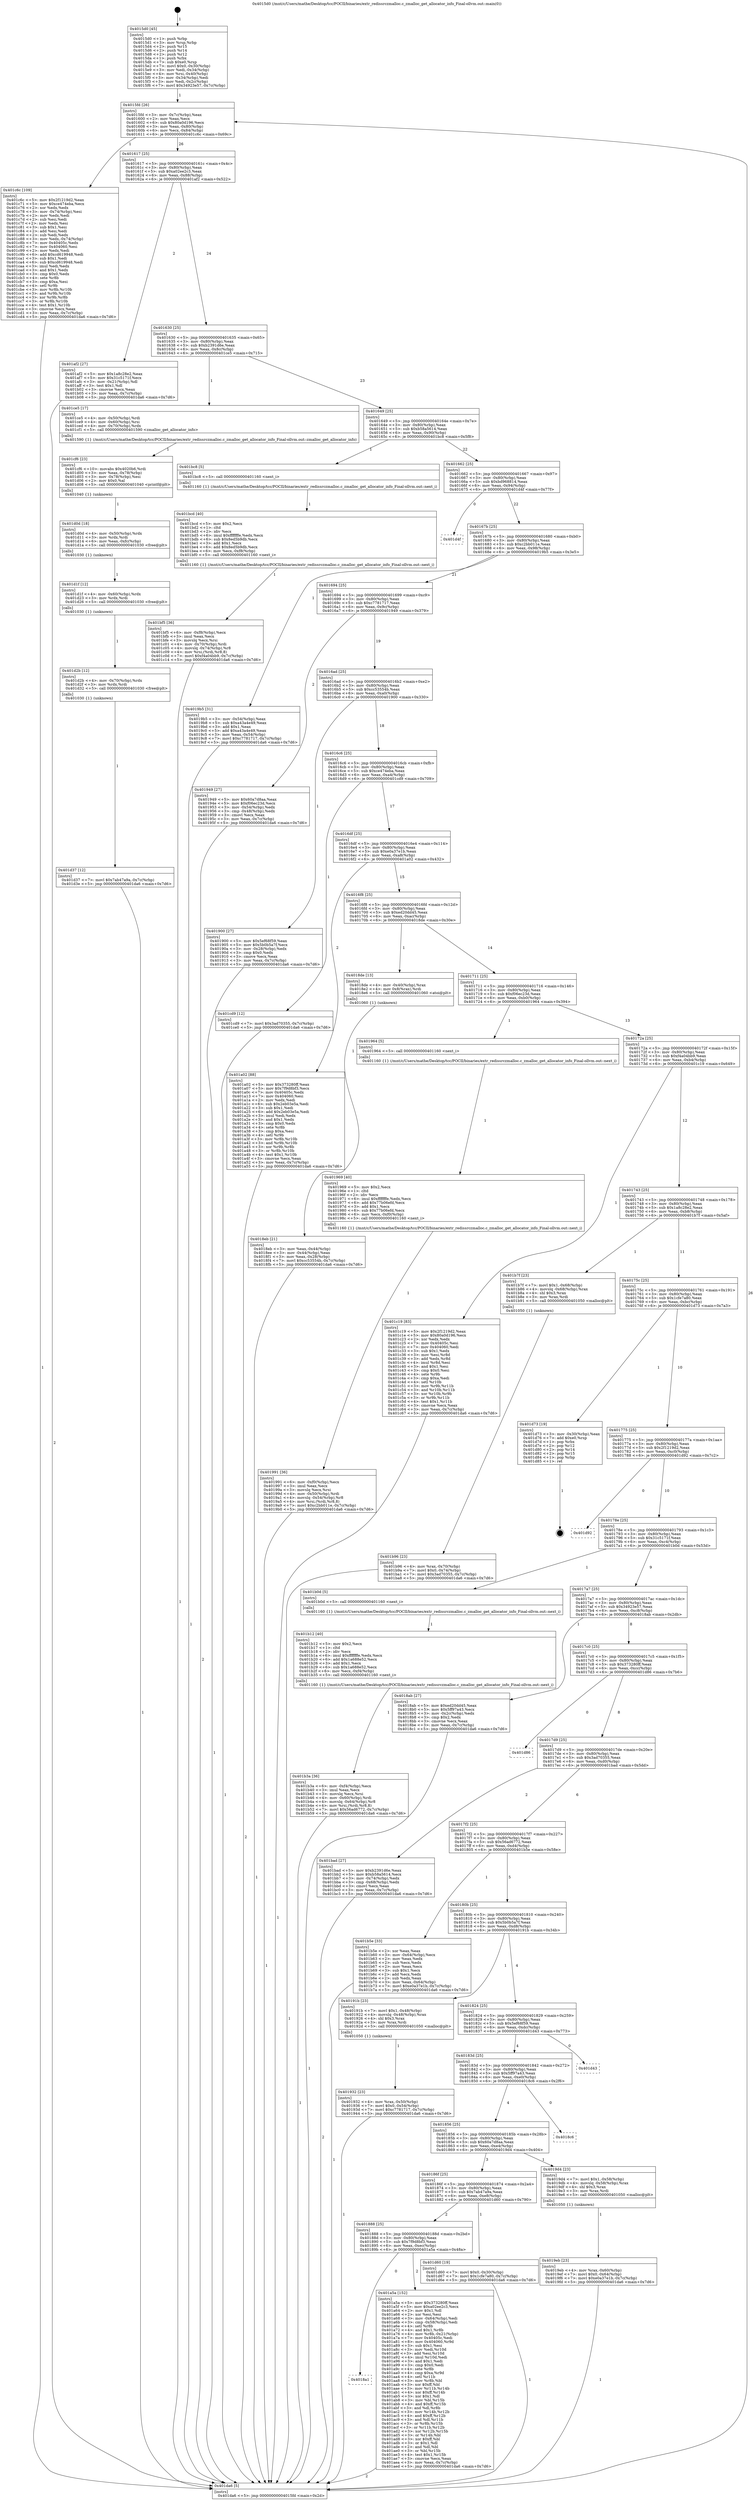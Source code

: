 digraph "0x4015d0" {
  label = "0x4015d0 (/mnt/c/Users/mathe/Desktop/tcc/POCII/binaries/extr_redissrczmalloc.c_zmalloc_get_allocator_info_Final-ollvm.out::main(0))"
  labelloc = "t"
  node[shape=record]

  Entry [label="",width=0.3,height=0.3,shape=circle,fillcolor=black,style=filled]
  "0x4015fd" [label="{
     0x4015fd [26]\l
     | [instrs]\l
     &nbsp;&nbsp;0x4015fd \<+3\>: mov -0x7c(%rbp),%eax\l
     &nbsp;&nbsp;0x401600 \<+2\>: mov %eax,%ecx\l
     &nbsp;&nbsp;0x401602 \<+6\>: sub $0x80a0d196,%ecx\l
     &nbsp;&nbsp;0x401608 \<+3\>: mov %eax,-0x80(%rbp)\l
     &nbsp;&nbsp;0x40160b \<+6\>: mov %ecx,-0x84(%rbp)\l
     &nbsp;&nbsp;0x401611 \<+6\>: je 0000000000401c6c \<main+0x69c\>\l
  }"]
  "0x401c6c" [label="{
     0x401c6c [109]\l
     | [instrs]\l
     &nbsp;&nbsp;0x401c6c \<+5\>: mov $0x2f1219d2,%eax\l
     &nbsp;&nbsp;0x401c71 \<+5\>: mov $0xce474eba,%ecx\l
     &nbsp;&nbsp;0x401c76 \<+2\>: xor %edx,%edx\l
     &nbsp;&nbsp;0x401c78 \<+3\>: mov -0x74(%rbp),%esi\l
     &nbsp;&nbsp;0x401c7b \<+2\>: mov %edx,%edi\l
     &nbsp;&nbsp;0x401c7d \<+2\>: sub %esi,%edi\l
     &nbsp;&nbsp;0x401c7f \<+2\>: mov %edx,%esi\l
     &nbsp;&nbsp;0x401c81 \<+3\>: sub $0x1,%esi\l
     &nbsp;&nbsp;0x401c84 \<+2\>: add %esi,%edi\l
     &nbsp;&nbsp;0x401c86 \<+2\>: sub %edi,%edx\l
     &nbsp;&nbsp;0x401c88 \<+3\>: mov %edx,-0x74(%rbp)\l
     &nbsp;&nbsp;0x401c8b \<+7\>: mov 0x40405c,%edx\l
     &nbsp;&nbsp;0x401c92 \<+7\>: mov 0x404060,%esi\l
     &nbsp;&nbsp;0x401c99 \<+2\>: mov %edx,%edi\l
     &nbsp;&nbsp;0x401c9b \<+6\>: add $0xcd619948,%edi\l
     &nbsp;&nbsp;0x401ca1 \<+3\>: sub $0x1,%edi\l
     &nbsp;&nbsp;0x401ca4 \<+6\>: sub $0xcd619948,%edi\l
     &nbsp;&nbsp;0x401caa \<+3\>: imul %edi,%edx\l
     &nbsp;&nbsp;0x401cad \<+3\>: and $0x1,%edx\l
     &nbsp;&nbsp;0x401cb0 \<+3\>: cmp $0x0,%edx\l
     &nbsp;&nbsp;0x401cb3 \<+4\>: sete %r8b\l
     &nbsp;&nbsp;0x401cb7 \<+3\>: cmp $0xa,%esi\l
     &nbsp;&nbsp;0x401cba \<+4\>: setl %r9b\l
     &nbsp;&nbsp;0x401cbe \<+3\>: mov %r8b,%r10b\l
     &nbsp;&nbsp;0x401cc1 \<+3\>: and %r9b,%r10b\l
     &nbsp;&nbsp;0x401cc4 \<+3\>: xor %r9b,%r8b\l
     &nbsp;&nbsp;0x401cc7 \<+3\>: or %r8b,%r10b\l
     &nbsp;&nbsp;0x401cca \<+4\>: test $0x1,%r10b\l
     &nbsp;&nbsp;0x401cce \<+3\>: cmovne %ecx,%eax\l
     &nbsp;&nbsp;0x401cd1 \<+3\>: mov %eax,-0x7c(%rbp)\l
     &nbsp;&nbsp;0x401cd4 \<+5\>: jmp 0000000000401da6 \<main+0x7d6\>\l
  }"]
  "0x401617" [label="{
     0x401617 [25]\l
     | [instrs]\l
     &nbsp;&nbsp;0x401617 \<+5\>: jmp 000000000040161c \<main+0x4c\>\l
     &nbsp;&nbsp;0x40161c \<+3\>: mov -0x80(%rbp),%eax\l
     &nbsp;&nbsp;0x40161f \<+5\>: sub $0xa02ee2c3,%eax\l
     &nbsp;&nbsp;0x401624 \<+6\>: mov %eax,-0x88(%rbp)\l
     &nbsp;&nbsp;0x40162a \<+6\>: je 0000000000401af2 \<main+0x522\>\l
  }"]
  Exit [label="",width=0.3,height=0.3,shape=circle,fillcolor=black,style=filled,peripheries=2]
  "0x401af2" [label="{
     0x401af2 [27]\l
     | [instrs]\l
     &nbsp;&nbsp;0x401af2 \<+5\>: mov $0x1a8c28e2,%eax\l
     &nbsp;&nbsp;0x401af7 \<+5\>: mov $0x31c5171f,%ecx\l
     &nbsp;&nbsp;0x401afc \<+3\>: mov -0x21(%rbp),%dl\l
     &nbsp;&nbsp;0x401aff \<+3\>: test $0x1,%dl\l
     &nbsp;&nbsp;0x401b02 \<+3\>: cmovne %ecx,%eax\l
     &nbsp;&nbsp;0x401b05 \<+3\>: mov %eax,-0x7c(%rbp)\l
     &nbsp;&nbsp;0x401b08 \<+5\>: jmp 0000000000401da6 \<main+0x7d6\>\l
  }"]
  "0x401630" [label="{
     0x401630 [25]\l
     | [instrs]\l
     &nbsp;&nbsp;0x401630 \<+5\>: jmp 0000000000401635 \<main+0x65\>\l
     &nbsp;&nbsp;0x401635 \<+3\>: mov -0x80(%rbp),%eax\l
     &nbsp;&nbsp;0x401638 \<+5\>: sub $0xb2391d6e,%eax\l
     &nbsp;&nbsp;0x40163d \<+6\>: mov %eax,-0x8c(%rbp)\l
     &nbsp;&nbsp;0x401643 \<+6\>: je 0000000000401ce5 \<main+0x715\>\l
  }"]
  "0x401d37" [label="{
     0x401d37 [12]\l
     | [instrs]\l
     &nbsp;&nbsp;0x401d37 \<+7\>: movl $0x7ab47a9a,-0x7c(%rbp)\l
     &nbsp;&nbsp;0x401d3e \<+5\>: jmp 0000000000401da6 \<main+0x7d6\>\l
  }"]
  "0x401ce5" [label="{
     0x401ce5 [17]\l
     | [instrs]\l
     &nbsp;&nbsp;0x401ce5 \<+4\>: mov -0x50(%rbp),%rdi\l
     &nbsp;&nbsp;0x401ce9 \<+4\>: mov -0x60(%rbp),%rsi\l
     &nbsp;&nbsp;0x401ced \<+4\>: mov -0x70(%rbp),%rdx\l
     &nbsp;&nbsp;0x401cf1 \<+5\>: call 0000000000401590 \<zmalloc_get_allocator_info\>\l
     | [calls]\l
     &nbsp;&nbsp;0x401590 \{1\} (/mnt/c/Users/mathe/Desktop/tcc/POCII/binaries/extr_redissrczmalloc.c_zmalloc_get_allocator_info_Final-ollvm.out::zmalloc_get_allocator_info)\l
  }"]
  "0x401649" [label="{
     0x401649 [25]\l
     | [instrs]\l
     &nbsp;&nbsp;0x401649 \<+5\>: jmp 000000000040164e \<main+0x7e\>\l
     &nbsp;&nbsp;0x40164e \<+3\>: mov -0x80(%rbp),%eax\l
     &nbsp;&nbsp;0x401651 \<+5\>: sub $0xb58a5614,%eax\l
     &nbsp;&nbsp;0x401656 \<+6\>: mov %eax,-0x90(%rbp)\l
     &nbsp;&nbsp;0x40165c \<+6\>: je 0000000000401bc8 \<main+0x5f8\>\l
  }"]
  "0x401d2b" [label="{
     0x401d2b [12]\l
     | [instrs]\l
     &nbsp;&nbsp;0x401d2b \<+4\>: mov -0x70(%rbp),%rdx\l
     &nbsp;&nbsp;0x401d2f \<+3\>: mov %rdx,%rdi\l
     &nbsp;&nbsp;0x401d32 \<+5\>: call 0000000000401030 \<free@plt\>\l
     | [calls]\l
     &nbsp;&nbsp;0x401030 \{1\} (unknown)\l
  }"]
  "0x401bc8" [label="{
     0x401bc8 [5]\l
     | [instrs]\l
     &nbsp;&nbsp;0x401bc8 \<+5\>: call 0000000000401160 \<next_i\>\l
     | [calls]\l
     &nbsp;&nbsp;0x401160 \{1\} (/mnt/c/Users/mathe/Desktop/tcc/POCII/binaries/extr_redissrczmalloc.c_zmalloc_get_allocator_info_Final-ollvm.out::next_i)\l
  }"]
  "0x401662" [label="{
     0x401662 [25]\l
     | [instrs]\l
     &nbsp;&nbsp;0x401662 \<+5\>: jmp 0000000000401667 \<main+0x97\>\l
     &nbsp;&nbsp;0x401667 \<+3\>: mov -0x80(%rbp),%eax\l
     &nbsp;&nbsp;0x40166a \<+5\>: sub $0xbd968814,%eax\l
     &nbsp;&nbsp;0x40166f \<+6\>: mov %eax,-0x94(%rbp)\l
     &nbsp;&nbsp;0x401675 \<+6\>: je 0000000000401d4f \<main+0x77f\>\l
  }"]
  "0x401d1f" [label="{
     0x401d1f [12]\l
     | [instrs]\l
     &nbsp;&nbsp;0x401d1f \<+4\>: mov -0x60(%rbp),%rdx\l
     &nbsp;&nbsp;0x401d23 \<+3\>: mov %rdx,%rdi\l
     &nbsp;&nbsp;0x401d26 \<+5\>: call 0000000000401030 \<free@plt\>\l
     | [calls]\l
     &nbsp;&nbsp;0x401030 \{1\} (unknown)\l
  }"]
  "0x401d4f" [label="{
     0x401d4f\l
  }", style=dashed]
  "0x40167b" [label="{
     0x40167b [25]\l
     | [instrs]\l
     &nbsp;&nbsp;0x40167b \<+5\>: jmp 0000000000401680 \<main+0xb0\>\l
     &nbsp;&nbsp;0x401680 \<+3\>: mov -0x80(%rbp),%eax\l
     &nbsp;&nbsp;0x401683 \<+5\>: sub $0xc2bb011e,%eax\l
     &nbsp;&nbsp;0x401688 \<+6\>: mov %eax,-0x98(%rbp)\l
     &nbsp;&nbsp;0x40168e \<+6\>: je 00000000004019b5 \<main+0x3e5\>\l
  }"]
  "0x401d0d" [label="{
     0x401d0d [18]\l
     | [instrs]\l
     &nbsp;&nbsp;0x401d0d \<+4\>: mov -0x50(%rbp),%rdx\l
     &nbsp;&nbsp;0x401d11 \<+3\>: mov %rdx,%rdi\l
     &nbsp;&nbsp;0x401d14 \<+6\>: mov %eax,-0xfc(%rbp)\l
     &nbsp;&nbsp;0x401d1a \<+5\>: call 0000000000401030 \<free@plt\>\l
     | [calls]\l
     &nbsp;&nbsp;0x401030 \{1\} (unknown)\l
  }"]
  "0x4019b5" [label="{
     0x4019b5 [31]\l
     | [instrs]\l
     &nbsp;&nbsp;0x4019b5 \<+3\>: mov -0x54(%rbp),%eax\l
     &nbsp;&nbsp;0x4019b8 \<+5\>: sub $0xa43a4e49,%eax\l
     &nbsp;&nbsp;0x4019bd \<+3\>: add $0x1,%eax\l
     &nbsp;&nbsp;0x4019c0 \<+5\>: add $0xa43a4e49,%eax\l
     &nbsp;&nbsp;0x4019c5 \<+3\>: mov %eax,-0x54(%rbp)\l
     &nbsp;&nbsp;0x4019c8 \<+7\>: movl $0xc7781717,-0x7c(%rbp)\l
     &nbsp;&nbsp;0x4019cf \<+5\>: jmp 0000000000401da6 \<main+0x7d6\>\l
  }"]
  "0x401694" [label="{
     0x401694 [25]\l
     | [instrs]\l
     &nbsp;&nbsp;0x401694 \<+5\>: jmp 0000000000401699 \<main+0xc9\>\l
     &nbsp;&nbsp;0x401699 \<+3\>: mov -0x80(%rbp),%eax\l
     &nbsp;&nbsp;0x40169c \<+5\>: sub $0xc7781717,%eax\l
     &nbsp;&nbsp;0x4016a1 \<+6\>: mov %eax,-0x9c(%rbp)\l
     &nbsp;&nbsp;0x4016a7 \<+6\>: je 0000000000401949 \<main+0x379\>\l
  }"]
  "0x401cf6" [label="{
     0x401cf6 [23]\l
     | [instrs]\l
     &nbsp;&nbsp;0x401cf6 \<+10\>: movabs $0x4020b6,%rdi\l
     &nbsp;&nbsp;0x401d00 \<+3\>: mov %eax,-0x78(%rbp)\l
     &nbsp;&nbsp;0x401d03 \<+3\>: mov -0x78(%rbp),%esi\l
     &nbsp;&nbsp;0x401d06 \<+2\>: mov $0x0,%al\l
     &nbsp;&nbsp;0x401d08 \<+5\>: call 0000000000401040 \<printf@plt\>\l
     | [calls]\l
     &nbsp;&nbsp;0x401040 \{1\} (unknown)\l
  }"]
  "0x401949" [label="{
     0x401949 [27]\l
     | [instrs]\l
     &nbsp;&nbsp;0x401949 \<+5\>: mov $0x60a7d8aa,%eax\l
     &nbsp;&nbsp;0x40194e \<+5\>: mov $0xf06ec23d,%ecx\l
     &nbsp;&nbsp;0x401953 \<+3\>: mov -0x54(%rbp),%edx\l
     &nbsp;&nbsp;0x401956 \<+3\>: cmp -0x48(%rbp),%edx\l
     &nbsp;&nbsp;0x401959 \<+3\>: cmovl %ecx,%eax\l
     &nbsp;&nbsp;0x40195c \<+3\>: mov %eax,-0x7c(%rbp)\l
     &nbsp;&nbsp;0x40195f \<+5\>: jmp 0000000000401da6 \<main+0x7d6\>\l
  }"]
  "0x4016ad" [label="{
     0x4016ad [25]\l
     | [instrs]\l
     &nbsp;&nbsp;0x4016ad \<+5\>: jmp 00000000004016b2 \<main+0xe2\>\l
     &nbsp;&nbsp;0x4016b2 \<+3\>: mov -0x80(%rbp),%eax\l
     &nbsp;&nbsp;0x4016b5 \<+5\>: sub $0xcc53554b,%eax\l
     &nbsp;&nbsp;0x4016ba \<+6\>: mov %eax,-0xa0(%rbp)\l
     &nbsp;&nbsp;0x4016c0 \<+6\>: je 0000000000401900 \<main+0x330\>\l
  }"]
  "0x401bf5" [label="{
     0x401bf5 [36]\l
     | [instrs]\l
     &nbsp;&nbsp;0x401bf5 \<+6\>: mov -0xf8(%rbp),%ecx\l
     &nbsp;&nbsp;0x401bfb \<+3\>: imul %eax,%ecx\l
     &nbsp;&nbsp;0x401bfe \<+3\>: movslq %ecx,%rsi\l
     &nbsp;&nbsp;0x401c01 \<+4\>: mov -0x70(%rbp),%rdi\l
     &nbsp;&nbsp;0x401c05 \<+4\>: movslq -0x74(%rbp),%r8\l
     &nbsp;&nbsp;0x401c09 \<+4\>: mov %rsi,(%rdi,%r8,8)\l
     &nbsp;&nbsp;0x401c0d \<+7\>: movl $0xf4a04bb9,-0x7c(%rbp)\l
     &nbsp;&nbsp;0x401c14 \<+5\>: jmp 0000000000401da6 \<main+0x7d6\>\l
  }"]
  "0x401900" [label="{
     0x401900 [27]\l
     | [instrs]\l
     &nbsp;&nbsp;0x401900 \<+5\>: mov $0x5ef68f59,%eax\l
     &nbsp;&nbsp;0x401905 \<+5\>: mov $0x5b0b5a7f,%ecx\l
     &nbsp;&nbsp;0x40190a \<+3\>: mov -0x28(%rbp),%edx\l
     &nbsp;&nbsp;0x40190d \<+3\>: cmp $0x0,%edx\l
     &nbsp;&nbsp;0x401910 \<+3\>: cmove %ecx,%eax\l
     &nbsp;&nbsp;0x401913 \<+3\>: mov %eax,-0x7c(%rbp)\l
     &nbsp;&nbsp;0x401916 \<+5\>: jmp 0000000000401da6 \<main+0x7d6\>\l
  }"]
  "0x4016c6" [label="{
     0x4016c6 [25]\l
     | [instrs]\l
     &nbsp;&nbsp;0x4016c6 \<+5\>: jmp 00000000004016cb \<main+0xfb\>\l
     &nbsp;&nbsp;0x4016cb \<+3\>: mov -0x80(%rbp),%eax\l
     &nbsp;&nbsp;0x4016ce \<+5\>: sub $0xce474eba,%eax\l
     &nbsp;&nbsp;0x4016d3 \<+6\>: mov %eax,-0xa4(%rbp)\l
     &nbsp;&nbsp;0x4016d9 \<+6\>: je 0000000000401cd9 \<main+0x709\>\l
  }"]
  "0x401bcd" [label="{
     0x401bcd [40]\l
     | [instrs]\l
     &nbsp;&nbsp;0x401bcd \<+5\>: mov $0x2,%ecx\l
     &nbsp;&nbsp;0x401bd2 \<+1\>: cltd\l
     &nbsp;&nbsp;0x401bd3 \<+2\>: idiv %ecx\l
     &nbsp;&nbsp;0x401bd5 \<+6\>: imul $0xfffffffe,%edx,%ecx\l
     &nbsp;&nbsp;0x401bdb \<+6\>: sub $0x8ed5b9db,%ecx\l
     &nbsp;&nbsp;0x401be1 \<+3\>: add $0x1,%ecx\l
     &nbsp;&nbsp;0x401be4 \<+6\>: add $0x8ed5b9db,%ecx\l
     &nbsp;&nbsp;0x401bea \<+6\>: mov %ecx,-0xf8(%rbp)\l
     &nbsp;&nbsp;0x401bf0 \<+5\>: call 0000000000401160 \<next_i\>\l
     | [calls]\l
     &nbsp;&nbsp;0x401160 \{1\} (/mnt/c/Users/mathe/Desktop/tcc/POCII/binaries/extr_redissrczmalloc.c_zmalloc_get_allocator_info_Final-ollvm.out::next_i)\l
  }"]
  "0x401cd9" [label="{
     0x401cd9 [12]\l
     | [instrs]\l
     &nbsp;&nbsp;0x401cd9 \<+7\>: movl $0x3ad70355,-0x7c(%rbp)\l
     &nbsp;&nbsp;0x401ce0 \<+5\>: jmp 0000000000401da6 \<main+0x7d6\>\l
  }"]
  "0x4016df" [label="{
     0x4016df [25]\l
     | [instrs]\l
     &nbsp;&nbsp;0x4016df \<+5\>: jmp 00000000004016e4 \<main+0x114\>\l
     &nbsp;&nbsp;0x4016e4 \<+3\>: mov -0x80(%rbp),%eax\l
     &nbsp;&nbsp;0x4016e7 \<+5\>: sub $0xe0a37e1b,%eax\l
     &nbsp;&nbsp;0x4016ec \<+6\>: mov %eax,-0xa8(%rbp)\l
     &nbsp;&nbsp;0x4016f2 \<+6\>: je 0000000000401a02 \<main+0x432\>\l
  }"]
  "0x401b96" [label="{
     0x401b96 [23]\l
     | [instrs]\l
     &nbsp;&nbsp;0x401b96 \<+4\>: mov %rax,-0x70(%rbp)\l
     &nbsp;&nbsp;0x401b9a \<+7\>: movl $0x0,-0x74(%rbp)\l
     &nbsp;&nbsp;0x401ba1 \<+7\>: movl $0x3ad70355,-0x7c(%rbp)\l
     &nbsp;&nbsp;0x401ba8 \<+5\>: jmp 0000000000401da6 \<main+0x7d6\>\l
  }"]
  "0x401a02" [label="{
     0x401a02 [88]\l
     | [instrs]\l
     &nbsp;&nbsp;0x401a02 \<+5\>: mov $0x373280ff,%eax\l
     &nbsp;&nbsp;0x401a07 \<+5\>: mov $0x7f9d8bf3,%ecx\l
     &nbsp;&nbsp;0x401a0c \<+7\>: mov 0x40405c,%edx\l
     &nbsp;&nbsp;0x401a13 \<+7\>: mov 0x404060,%esi\l
     &nbsp;&nbsp;0x401a1a \<+2\>: mov %edx,%edi\l
     &nbsp;&nbsp;0x401a1c \<+6\>: sub $0x2eb03e5a,%edi\l
     &nbsp;&nbsp;0x401a22 \<+3\>: sub $0x1,%edi\l
     &nbsp;&nbsp;0x401a25 \<+6\>: add $0x2eb03e5a,%edi\l
     &nbsp;&nbsp;0x401a2b \<+3\>: imul %edi,%edx\l
     &nbsp;&nbsp;0x401a2e \<+3\>: and $0x1,%edx\l
     &nbsp;&nbsp;0x401a31 \<+3\>: cmp $0x0,%edx\l
     &nbsp;&nbsp;0x401a34 \<+4\>: sete %r8b\l
     &nbsp;&nbsp;0x401a38 \<+3\>: cmp $0xa,%esi\l
     &nbsp;&nbsp;0x401a3b \<+4\>: setl %r9b\l
     &nbsp;&nbsp;0x401a3f \<+3\>: mov %r8b,%r10b\l
     &nbsp;&nbsp;0x401a42 \<+3\>: and %r9b,%r10b\l
     &nbsp;&nbsp;0x401a45 \<+3\>: xor %r9b,%r8b\l
     &nbsp;&nbsp;0x401a48 \<+3\>: or %r8b,%r10b\l
     &nbsp;&nbsp;0x401a4b \<+4\>: test $0x1,%r10b\l
     &nbsp;&nbsp;0x401a4f \<+3\>: cmovne %ecx,%eax\l
     &nbsp;&nbsp;0x401a52 \<+3\>: mov %eax,-0x7c(%rbp)\l
     &nbsp;&nbsp;0x401a55 \<+5\>: jmp 0000000000401da6 \<main+0x7d6\>\l
  }"]
  "0x4016f8" [label="{
     0x4016f8 [25]\l
     | [instrs]\l
     &nbsp;&nbsp;0x4016f8 \<+5\>: jmp 00000000004016fd \<main+0x12d\>\l
     &nbsp;&nbsp;0x4016fd \<+3\>: mov -0x80(%rbp),%eax\l
     &nbsp;&nbsp;0x401700 \<+5\>: sub $0xed20dd45,%eax\l
     &nbsp;&nbsp;0x401705 \<+6\>: mov %eax,-0xac(%rbp)\l
     &nbsp;&nbsp;0x40170b \<+6\>: je 00000000004018de \<main+0x30e\>\l
  }"]
  "0x401b3a" [label="{
     0x401b3a [36]\l
     | [instrs]\l
     &nbsp;&nbsp;0x401b3a \<+6\>: mov -0xf4(%rbp),%ecx\l
     &nbsp;&nbsp;0x401b40 \<+3\>: imul %eax,%ecx\l
     &nbsp;&nbsp;0x401b43 \<+3\>: movslq %ecx,%rsi\l
     &nbsp;&nbsp;0x401b46 \<+4\>: mov -0x60(%rbp),%rdi\l
     &nbsp;&nbsp;0x401b4a \<+4\>: movslq -0x64(%rbp),%r8\l
     &nbsp;&nbsp;0x401b4e \<+4\>: mov %rsi,(%rdi,%r8,8)\l
     &nbsp;&nbsp;0x401b52 \<+7\>: movl $0x56ad6772,-0x7c(%rbp)\l
     &nbsp;&nbsp;0x401b59 \<+5\>: jmp 0000000000401da6 \<main+0x7d6\>\l
  }"]
  "0x4018de" [label="{
     0x4018de [13]\l
     | [instrs]\l
     &nbsp;&nbsp;0x4018de \<+4\>: mov -0x40(%rbp),%rax\l
     &nbsp;&nbsp;0x4018e2 \<+4\>: mov 0x8(%rax),%rdi\l
     &nbsp;&nbsp;0x4018e6 \<+5\>: call 0000000000401060 \<atoi@plt\>\l
     | [calls]\l
     &nbsp;&nbsp;0x401060 \{1\} (unknown)\l
  }"]
  "0x401711" [label="{
     0x401711 [25]\l
     | [instrs]\l
     &nbsp;&nbsp;0x401711 \<+5\>: jmp 0000000000401716 \<main+0x146\>\l
     &nbsp;&nbsp;0x401716 \<+3\>: mov -0x80(%rbp),%eax\l
     &nbsp;&nbsp;0x401719 \<+5\>: sub $0xf06ec23d,%eax\l
     &nbsp;&nbsp;0x40171e \<+6\>: mov %eax,-0xb0(%rbp)\l
     &nbsp;&nbsp;0x401724 \<+6\>: je 0000000000401964 \<main+0x394\>\l
  }"]
  "0x401b12" [label="{
     0x401b12 [40]\l
     | [instrs]\l
     &nbsp;&nbsp;0x401b12 \<+5\>: mov $0x2,%ecx\l
     &nbsp;&nbsp;0x401b17 \<+1\>: cltd\l
     &nbsp;&nbsp;0x401b18 \<+2\>: idiv %ecx\l
     &nbsp;&nbsp;0x401b1a \<+6\>: imul $0xfffffffe,%edx,%ecx\l
     &nbsp;&nbsp;0x401b20 \<+6\>: add $0x1a688e52,%ecx\l
     &nbsp;&nbsp;0x401b26 \<+3\>: add $0x1,%ecx\l
     &nbsp;&nbsp;0x401b29 \<+6\>: sub $0x1a688e52,%ecx\l
     &nbsp;&nbsp;0x401b2f \<+6\>: mov %ecx,-0xf4(%rbp)\l
     &nbsp;&nbsp;0x401b35 \<+5\>: call 0000000000401160 \<next_i\>\l
     | [calls]\l
     &nbsp;&nbsp;0x401160 \{1\} (/mnt/c/Users/mathe/Desktop/tcc/POCII/binaries/extr_redissrczmalloc.c_zmalloc_get_allocator_info_Final-ollvm.out::next_i)\l
  }"]
  "0x401964" [label="{
     0x401964 [5]\l
     | [instrs]\l
     &nbsp;&nbsp;0x401964 \<+5\>: call 0000000000401160 \<next_i\>\l
     | [calls]\l
     &nbsp;&nbsp;0x401160 \{1\} (/mnt/c/Users/mathe/Desktop/tcc/POCII/binaries/extr_redissrczmalloc.c_zmalloc_get_allocator_info_Final-ollvm.out::next_i)\l
  }"]
  "0x40172a" [label="{
     0x40172a [25]\l
     | [instrs]\l
     &nbsp;&nbsp;0x40172a \<+5\>: jmp 000000000040172f \<main+0x15f\>\l
     &nbsp;&nbsp;0x40172f \<+3\>: mov -0x80(%rbp),%eax\l
     &nbsp;&nbsp;0x401732 \<+5\>: sub $0xf4a04bb9,%eax\l
     &nbsp;&nbsp;0x401737 \<+6\>: mov %eax,-0xb4(%rbp)\l
     &nbsp;&nbsp;0x40173d \<+6\>: je 0000000000401c19 \<main+0x649\>\l
  }"]
  "0x4018a1" [label="{
     0x4018a1\l
  }", style=dashed]
  "0x401c19" [label="{
     0x401c19 [83]\l
     | [instrs]\l
     &nbsp;&nbsp;0x401c19 \<+5\>: mov $0x2f1219d2,%eax\l
     &nbsp;&nbsp;0x401c1e \<+5\>: mov $0x80a0d196,%ecx\l
     &nbsp;&nbsp;0x401c23 \<+2\>: xor %edx,%edx\l
     &nbsp;&nbsp;0x401c25 \<+7\>: mov 0x40405c,%esi\l
     &nbsp;&nbsp;0x401c2c \<+7\>: mov 0x404060,%edi\l
     &nbsp;&nbsp;0x401c33 \<+3\>: sub $0x1,%edx\l
     &nbsp;&nbsp;0x401c36 \<+3\>: mov %esi,%r8d\l
     &nbsp;&nbsp;0x401c39 \<+3\>: add %edx,%r8d\l
     &nbsp;&nbsp;0x401c3c \<+4\>: imul %r8d,%esi\l
     &nbsp;&nbsp;0x401c40 \<+3\>: and $0x1,%esi\l
     &nbsp;&nbsp;0x401c43 \<+3\>: cmp $0x0,%esi\l
     &nbsp;&nbsp;0x401c46 \<+4\>: sete %r9b\l
     &nbsp;&nbsp;0x401c4a \<+3\>: cmp $0xa,%edi\l
     &nbsp;&nbsp;0x401c4d \<+4\>: setl %r10b\l
     &nbsp;&nbsp;0x401c51 \<+3\>: mov %r9b,%r11b\l
     &nbsp;&nbsp;0x401c54 \<+3\>: and %r10b,%r11b\l
     &nbsp;&nbsp;0x401c57 \<+3\>: xor %r10b,%r9b\l
     &nbsp;&nbsp;0x401c5a \<+3\>: or %r9b,%r11b\l
     &nbsp;&nbsp;0x401c5d \<+4\>: test $0x1,%r11b\l
     &nbsp;&nbsp;0x401c61 \<+3\>: cmovne %ecx,%eax\l
     &nbsp;&nbsp;0x401c64 \<+3\>: mov %eax,-0x7c(%rbp)\l
     &nbsp;&nbsp;0x401c67 \<+5\>: jmp 0000000000401da6 \<main+0x7d6\>\l
  }"]
  "0x401743" [label="{
     0x401743 [25]\l
     | [instrs]\l
     &nbsp;&nbsp;0x401743 \<+5\>: jmp 0000000000401748 \<main+0x178\>\l
     &nbsp;&nbsp;0x401748 \<+3\>: mov -0x80(%rbp),%eax\l
     &nbsp;&nbsp;0x40174b \<+5\>: sub $0x1a8c28e2,%eax\l
     &nbsp;&nbsp;0x401750 \<+6\>: mov %eax,-0xb8(%rbp)\l
     &nbsp;&nbsp;0x401756 \<+6\>: je 0000000000401b7f \<main+0x5af\>\l
  }"]
  "0x401a5a" [label="{
     0x401a5a [152]\l
     | [instrs]\l
     &nbsp;&nbsp;0x401a5a \<+5\>: mov $0x373280ff,%eax\l
     &nbsp;&nbsp;0x401a5f \<+5\>: mov $0xa02ee2c3,%ecx\l
     &nbsp;&nbsp;0x401a64 \<+2\>: mov $0x1,%dl\l
     &nbsp;&nbsp;0x401a66 \<+2\>: xor %esi,%esi\l
     &nbsp;&nbsp;0x401a68 \<+3\>: mov -0x64(%rbp),%edi\l
     &nbsp;&nbsp;0x401a6b \<+3\>: cmp -0x58(%rbp),%edi\l
     &nbsp;&nbsp;0x401a6e \<+4\>: setl %r8b\l
     &nbsp;&nbsp;0x401a72 \<+4\>: and $0x1,%r8b\l
     &nbsp;&nbsp;0x401a76 \<+4\>: mov %r8b,-0x21(%rbp)\l
     &nbsp;&nbsp;0x401a7a \<+7\>: mov 0x40405c,%edi\l
     &nbsp;&nbsp;0x401a81 \<+8\>: mov 0x404060,%r9d\l
     &nbsp;&nbsp;0x401a89 \<+3\>: sub $0x1,%esi\l
     &nbsp;&nbsp;0x401a8c \<+3\>: mov %edi,%r10d\l
     &nbsp;&nbsp;0x401a8f \<+3\>: add %esi,%r10d\l
     &nbsp;&nbsp;0x401a92 \<+4\>: imul %r10d,%edi\l
     &nbsp;&nbsp;0x401a96 \<+3\>: and $0x1,%edi\l
     &nbsp;&nbsp;0x401a99 \<+3\>: cmp $0x0,%edi\l
     &nbsp;&nbsp;0x401a9c \<+4\>: sete %r8b\l
     &nbsp;&nbsp;0x401aa0 \<+4\>: cmp $0xa,%r9d\l
     &nbsp;&nbsp;0x401aa4 \<+4\>: setl %r11b\l
     &nbsp;&nbsp;0x401aa8 \<+3\>: mov %r8b,%bl\l
     &nbsp;&nbsp;0x401aab \<+3\>: xor $0xff,%bl\l
     &nbsp;&nbsp;0x401aae \<+3\>: mov %r11b,%r14b\l
     &nbsp;&nbsp;0x401ab1 \<+4\>: xor $0xff,%r14b\l
     &nbsp;&nbsp;0x401ab5 \<+3\>: xor $0x1,%dl\l
     &nbsp;&nbsp;0x401ab8 \<+3\>: mov %bl,%r15b\l
     &nbsp;&nbsp;0x401abb \<+4\>: and $0xff,%r15b\l
     &nbsp;&nbsp;0x401abf \<+3\>: and %dl,%r8b\l
     &nbsp;&nbsp;0x401ac2 \<+3\>: mov %r14b,%r12b\l
     &nbsp;&nbsp;0x401ac5 \<+4\>: and $0xff,%r12b\l
     &nbsp;&nbsp;0x401ac9 \<+3\>: and %dl,%r11b\l
     &nbsp;&nbsp;0x401acc \<+3\>: or %r8b,%r15b\l
     &nbsp;&nbsp;0x401acf \<+3\>: or %r11b,%r12b\l
     &nbsp;&nbsp;0x401ad2 \<+3\>: xor %r12b,%r15b\l
     &nbsp;&nbsp;0x401ad5 \<+3\>: or %r14b,%bl\l
     &nbsp;&nbsp;0x401ad8 \<+3\>: xor $0xff,%bl\l
     &nbsp;&nbsp;0x401adb \<+3\>: or $0x1,%dl\l
     &nbsp;&nbsp;0x401ade \<+2\>: and %dl,%bl\l
     &nbsp;&nbsp;0x401ae0 \<+3\>: or %bl,%r15b\l
     &nbsp;&nbsp;0x401ae3 \<+4\>: test $0x1,%r15b\l
     &nbsp;&nbsp;0x401ae7 \<+3\>: cmovne %ecx,%eax\l
     &nbsp;&nbsp;0x401aea \<+3\>: mov %eax,-0x7c(%rbp)\l
     &nbsp;&nbsp;0x401aed \<+5\>: jmp 0000000000401da6 \<main+0x7d6\>\l
  }"]
  "0x401b7f" [label="{
     0x401b7f [23]\l
     | [instrs]\l
     &nbsp;&nbsp;0x401b7f \<+7\>: movl $0x1,-0x68(%rbp)\l
     &nbsp;&nbsp;0x401b86 \<+4\>: movslq -0x68(%rbp),%rax\l
     &nbsp;&nbsp;0x401b8a \<+4\>: shl $0x3,%rax\l
     &nbsp;&nbsp;0x401b8e \<+3\>: mov %rax,%rdi\l
     &nbsp;&nbsp;0x401b91 \<+5\>: call 0000000000401050 \<malloc@plt\>\l
     | [calls]\l
     &nbsp;&nbsp;0x401050 \{1\} (unknown)\l
  }"]
  "0x40175c" [label="{
     0x40175c [25]\l
     | [instrs]\l
     &nbsp;&nbsp;0x40175c \<+5\>: jmp 0000000000401761 \<main+0x191\>\l
     &nbsp;&nbsp;0x401761 \<+3\>: mov -0x80(%rbp),%eax\l
     &nbsp;&nbsp;0x401764 \<+5\>: sub $0x1cfe7a80,%eax\l
     &nbsp;&nbsp;0x401769 \<+6\>: mov %eax,-0xbc(%rbp)\l
     &nbsp;&nbsp;0x40176f \<+6\>: je 0000000000401d73 \<main+0x7a3\>\l
  }"]
  "0x401888" [label="{
     0x401888 [25]\l
     | [instrs]\l
     &nbsp;&nbsp;0x401888 \<+5\>: jmp 000000000040188d \<main+0x2bd\>\l
     &nbsp;&nbsp;0x40188d \<+3\>: mov -0x80(%rbp),%eax\l
     &nbsp;&nbsp;0x401890 \<+5\>: sub $0x7f9d8bf3,%eax\l
     &nbsp;&nbsp;0x401895 \<+6\>: mov %eax,-0xec(%rbp)\l
     &nbsp;&nbsp;0x40189b \<+6\>: je 0000000000401a5a \<main+0x48a\>\l
  }"]
  "0x401d73" [label="{
     0x401d73 [19]\l
     | [instrs]\l
     &nbsp;&nbsp;0x401d73 \<+3\>: mov -0x30(%rbp),%eax\l
     &nbsp;&nbsp;0x401d76 \<+7\>: add $0xe0,%rsp\l
     &nbsp;&nbsp;0x401d7d \<+1\>: pop %rbx\l
     &nbsp;&nbsp;0x401d7e \<+2\>: pop %r12\l
     &nbsp;&nbsp;0x401d80 \<+2\>: pop %r14\l
     &nbsp;&nbsp;0x401d82 \<+2\>: pop %r15\l
     &nbsp;&nbsp;0x401d84 \<+1\>: pop %rbp\l
     &nbsp;&nbsp;0x401d85 \<+1\>: ret\l
  }"]
  "0x401775" [label="{
     0x401775 [25]\l
     | [instrs]\l
     &nbsp;&nbsp;0x401775 \<+5\>: jmp 000000000040177a \<main+0x1aa\>\l
     &nbsp;&nbsp;0x40177a \<+3\>: mov -0x80(%rbp),%eax\l
     &nbsp;&nbsp;0x40177d \<+5\>: sub $0x2f1219d2,%eax\l
     &nbsp;&nbsp;0x401782 \<+6\>: mov %eax,-0xc0(%rbp)\l
     &nbsp;&nbsp;0x401788 \<+6\>: je 0000000000401d92 \<main+0x7c2\>\l
  }"]
  "0x401d60" [label="{
     0x401d60 [19]\l
     | [instrs]\l
     &nbsp;&nbsp;0x401d60 \<+7\>: movl $0x0,-0x30(%rbp)\l
     &nbsp;&nbsp;0x401d67 \<+7\>: movl $0x1cfe7a80,-0x7c(%rbp)\l
     &nbsp;&nbsp;0x401d6e \<+5\>: jmp 0000000000401da6 \<main+0x7d6\>\l
  }"]
  "0x401d92" [label="{
     0x401d92\l
  }", style=dashed]
  "0x40178e" [label="{
     0x40178e [25]\l
     | [instrs]\l
     &nbsp;&nbsp;0x40178e \<+5\>: jmp 0000000000401793 \<main+0x1c3\>\l
     &nbsp;&nbsp;0x401793 \<+3\>: mov -0x80(%rbp),%eax\l
     &nbsp;&nbsp;0x401796 \<+5\>: sub $0x31c5171f,%eax\l
     &nbsp;&nbsp;0x40179b \<+6\>: mov %eax,-0xc4(%rbp)\l
     &nbsp;&nbsp;0x4017a1 \<+6\>: je 0000000000401b0d \<main+0x53d\>\l
  }"]
  "0x4019eb" [label="{
     0x4019eb [23]\l
     | [instrs]\l
     &nbsp;&nbsp;0x4019eb \<+4\>: mov %rax,-0x60(%rbp)\l
     &nbsp;&nbsp;0x4019ef \<+7\>: movl $0x0,-0x64(%rbp)\l
     &nbsp;&nbsp;0x4019f6 \<+7\>: movl $0xe0a37e1b,-0x7c(%rbp)\l
     &nbsp;&nbsp;0x4019fd \<+5\>: jmp 0000000000401da6 \<main+0x7d6\>\l
  }"]
  "0x401b0d" [label="{
     0x401b0d [5]\l
     | [instrs]\l
     &nbsp;&nbsp;0x401b0d \<+5\>: call 0000000000401160 \<next_i\>\l
     | [calls]\l
     &nbsp;&nbsp;0x401160 \{1\} (/mnt/c/Users/mathe/Desktop/tcc/POCII/binaries/extr_redissrczmalloc.c_zmalloc_get_allocator_info_Final-ollvm.out::next_i)\l
  }"]
  "0x4017a7" [label="{
     0x4017a7 [25]\l
     | [instrs]\l
     &nbsp;&nbsp;0x4017a7 \<+5\>: jmp 00000000004017ac \<main+0x1dc\>\l
     &nbsp;&nbsp;0x4017ac \<+3\>: mov -0x80(%rbp),%eax\l
     &nbsp;&nbsp;0x4017af \<+5\>: sub $0x34923e57,%eax\l
     &nbsp;&nbsp;0x4017b4 \<+6\>: mov %eax,-0xc8(%rbp)\l
     &nbsp;&nbsp;0x4017ba \<+6\>: je 00000000004018ab \<main+0x2db\>\l
  }"]
  "0x40186f" [label="{
     0x40186f [25]\l
     | [instrs]\l
     &nbsp;&nbsp;0x40186f \<+5\>: jmp 0000000000401874 \<main+0x2a4\>\l
     &nbsp;&nbsp;0x401874 \<+3\>: mov -0x80(%rbp),%eax\l
     &nbsp;&nbsp;0x401877 \<+5\>: sub $0x7ab47a9a,%eax\l
     &nbsp;&nbsp;0x40187c \<+6\>: mov %eax,-0xe8(%rbp)\l
     &nbsp;&nbsp;0x401882 \<+6\>: je 0000000000401d60 \<main+0x790\>\l
  }"]
  "0x4018ab" [label="{
     0x4018ab [27]\l
     | [instrs]\l
     &nbsp;&nbsp;0x4018ab \<+5\>: mov $0xed20dd45,%eax\l
     &nbsp;&nbsp;0x4018b0 \<+5\>: mov $0x5ff97a43,%ecx\l
     &nbsp;&nbsp;0x4018b5 \<+3\>: mov -0x2c(%rbp),%edx\l
     &nbsp;&nbsp;0x4018b8 \<+3\>: cmp $0x2,%edx\l
     &nbsp;&nbsp;0x4018bb \<+3\>: cmovne %ecx,%eax\l
     &nbsp;&nbsp;0x4018be \<+3\>: mov %eax,-0x7c(%rbp)\l
     &nbsp;&nbsp;0x4018c1 \<+5\>: jmp 0000000000401da6 \<main+0x7d6\>\l
  }"]
  "0x4017c0" [label="{
     0x4017c0 [25]\l
     | [instrs]\l
     &nbsp;&nbsp;0x4017c0 \<+5\>: jmp 00000000004017c5 \<main+0x1f5\>\l
     &nbsp;&nbsp;0x4017c5 \<+3\>: mov -0x80(%rbp),%eax\l
     &nbsp;&nbsp;0x4017c8 \<+5\>: sub $0x373280ff,%eax\l
     &nbsp;&nbsp;0x4017cd \<+6\>: mov %eax,-0xcc(%rbp)\l
     &nbsp;&nbsp;0x4017d3 \<+6\>: je 0000000000401d86 \<main+0x7b6\>\l
  }"]
  "0x401da6" [label="{
     0x401da6 [5]\l
     | [instrs]\l
     &nbsp;&nbsp;0x401da6 \<+5\>: jmp 00000000004015fd \<main+0x2d\>\l
  }"]
  "0x4015d0" [label="{
     0x4015d0 [45]\l
     | [instrs]\l
     &nbsp;&nbsp;0x4015d0 \<+1\>: push %rbp\l
     &nbsp;&nbsp;0x4015d1 \<+3\>: mov %rsp,%rbp\l
     &nbsp;&nbsp;0x4015d4 \<+2\>: push %r15\l
     &nbsp;&nbsp;0x4015d6 \<+2\>: push %r14\l
     &nbsp;&nbsp;0x4015d8 \<+2\>: push %r12\l
     &nbsp;&nbsp;0x4015da \<+1\>: push %rbx\l
     &nbsp;&nbsp;0x4015db \<+7\>: sub $0xe0,%rsp\l
     &nbsp;&nbsp;0x4015e2 \<+7\>: movl $0x0,-0x30(%rbp)\l
     &nbsp;&nbsp;0x4015e9 \<+3\>: mov %edi,-0x34(%rbp)\l
     &nbsp;&nbsp;0x4015ec \<+4\>: mov %rsi,-0x40(%rbp)\l
     &nbsp;&nbsp;0x4015f0 \<+3\>: mov -0x34(%rbp),%edi\l
     &nbsp;&nbsp;0x4015f3 \<+3\>: mov %edi,-0x2c(%rbp)\l
     &nbsp;&nbsp;0x4015f6 \<+7\>: movl $0x34923e57,-0x7c(%rbp)\l
  }"]
  "0x4018eb" [label="{
     0x4018eb [21]\l
     | [instrs]\l
     &nbsp;&nbsp;0x4018eb \<+3\>: mov %eax,-0x44(%rbp)\l
     &nbsp;&nbsp;0x4018ee \<+3\>: mov -0x44(%rbp),%eax\l
     &nbsp;&nbsp;0x4018f1 \<+3\>: mov %eax,-0x28(%rbp)\l
     &nbsp;&nbsp;0x4018f4 \<+7\>: movl $0xcc53554b,-0x7c(%rbp)\l
     &nbsp;&nbsp;0x4018fb \<+5\>: jmp 0000000000401da6 \<main+0x7d6\>\l
  }"]
  "0x4019d4" [label="{
     0x4019d4 [23]\l
     | [instrs]\l
     &nbsp;&nbsp;0x4019d4 \<+7\>: movl $0x1,-0x58(%rbp)\l
     &nbsp;&nbsp;0x4019db \<+4\>: movslq -0x58(%rbp),%rax\l
     &nbsp;&nbsp;0x4019df \<+4\>: shl $0x3,%rax\l
     &nbsp;&nbsp;0x4019e3 \<+3\>: mov %rax,%rdi\l
     &nbsp;&nbsp;0x4019e6 \<+5\>: call 0000000000401050 \<malloc@plt\>\l
     | [calls]\l
     &nbsp;&nbsp;0x401050 \{1\} (unknown)\l
  }"]
  "0x401d86" [label="{
     0x401d86\l
  }", style=dashed]
  "0x4017d9" [label="{
     0x4017d9 [25]\l
     | [instrs]\l
     &nbsp;&nbsp;0x4017d9 \<+5\>: jmp 00000000004017de \<main+0x20e\>\l
     &nbsp;&nbsp;0x4017de \<+3\>: mov -0x80(%rbp),%eax\l
     &nbsp;&nbsp;0x4017e1 \<+5\>: sub $0x3ad70355,%eax\l
     &nbsp;&nbsp;0x4017e6 \<+6\>: mov %eax,-0xd0(%rbp)\l
     &nbsp;&nbsp;0x4017ec \<+6\>: je 0000000000401bad \<main+0x5dd\>\l
  }"]
  "0x401856" [label="{
     0x401856 [25]\l
     | [instrs]\l
     &nbsp;&nbsp;0x401856 \<+5\>: jmp 000000000040185b \<main+0x28b\>\l
     &nbsp;&nbsp;0x40185b \<+3\>: mov -0x80(%rbp),%eax\l
     &nbsp;&nbsp;0x40185e \<+5\>: sub $0x60a7d8aa,%eax\l
     &nbsp;&nbsp;0x401863 \<+6\>: mov %eax,-0xe4(%rbp)\l
     &nbsp;&nbsp;0x401869 \<+6\>: je 00000000004019d4 \<main+0x404\>\l
  }"]
  "0x401bad" [label="{
     0x401bad [27]\l
     | [instrs]\l
     &nbsp;&nbsp;0x401bad \<+5\>: mov $0xb2391d6e,%eax\l
     &nbsp;&nbsp;0x401bb2 \<+5\>: mov $0xb58a5614,%ecx\l
     &nbsp;&nbsp;0x401bb7 \<+3\>: mov -0x74(%rbp),%edx\l
     &nbsp;&nbsp;0x401bba \<+3\>: cmp -0x68(%rbp),%edx\l
     &nbsp;&nbsp;0x401bbd \<+3\>: cmovl %ecx,%eax\l
     &nbsp;&nbsp;0x401bc0 \<+3\>: mov %eax,-0x7c(%rbp)\l
     &nbsp;&nbsp;0x401bc3 \<+5\>: jmp 0000000000401da6 \<main+0x7d6\>\l
  }"]
  "0x4017f2" [label="{
     0x4017f2 [25]\l
     | [instrs]\l
     &nbsp;&nbsp;0x4017f2 \<+5\>: jmp 00000000004017f7 \<main+0x227\>\l
     &nbsp;&nbsp;0x4017f7 \<+3\>: mov -0x80(%rbp),%eax\l
     &nbsp;&nbsp;0x4017fa \<+5\>: sub $0x56ad6772,%eax\l
     &nbsp;&nbsp;0x4017ff \<+6\>: mov %eax,-0xd4(%rbp)\l
     &nbsp;&nbsp;0x401805 \<+6\>: je 0000000000401b5e \<main+0x58e\>\l
  }"]
  "0x4018c6" [label="{
     0x4018c6\l
  }", style=dashed]
  "0x401b5e" [label="{
     0x401b5e [33]\l
     | [instrs]\l
     &nbsp;&nbsp;0x401b5e \<+2\>: xor %eax,%eax\l
     &nbsp;&nbsp;0x401b60 \<+3\>: mov -0x64(%rbp),%ecx\l
     &nbsp;&nbsp;0x401b63 \<+2\>: mov %eax,%edx\l
     &nbsp;&nbsp;0x401b65 \<+2\>: sub %ecx,%edx\l
     &nbsp;&nbsp;0x401b67 \<+2\>: mov %eax,%ecx\l
     &nbsp;&nbsp;0x401b69 \<+3\>: sub $0x1,%ecx\l
     &nbsp;&nbsp;0x401b6c \<+2\>: add %ecx,%edx\l
     &nbsp;&nbsp;0x401b6e \<+2\>: sub %edx,%eax\l
     &nbsp;&nbsp;0x401b70 \<+3\>: mov %eax,-0x64(%rbp)\l
     &nbsp;&nbsp;0x401b73 \<+7\>: movl $0xe0a37e1b,-0x7c(%rbp)\l
     &nbsp;&nbsp;0x401b7a \<+5\>: jmp 0000000000401da6 \<main+0x7d6\>\l
  }"]
  "0x40180b" [label="{
     0x40180b [25]\l
     | [instrs]\l
     &nbsp;&nbsp;0x40180b \<+5\>: jmp 0000000000401810 \<main+0x240\>\l
     &nbsp;&nbsp;0x401810 \<+3\>: mov -0x80(%rbp),%eax\l
     &nbsp;&nbsp;0x401813 \<+5\>: sub $0x5b0b5a7f,%eax\l
     &nbsp;&nbsp;0x401818 \<+6\>: mov %eax,-0xd8(%rbp)\l
     &nbsp;&nbsp;0x40181e \<+6\>: je 000000000040191b \<main+0x34b\>\l
  }"]
  "0x40183d" [label="{
     0x40183d [25]\l
     | [instrs]\l
     &nbsp;&nbsp;0x40183d \<+5\>: jmp 0000000000401842 \<main+0x272\>\l
     &nbsp;&nbsp;0x401842 \<+3\>: mov -0x80(%rbp),%eax\l
     &nbsp;&nbsp;0x401845 \<+5\>: sub $0x5ff97a43,%eax\l
     &nbsp;&nbsp;0x40184a \<+6\>: mov %eax,-0xe0(%rbp)\l
     &nbsp;&nbsp;0x401850 \<+6\>: je 00000000004018c6 \<main+0x2f6\>\l
  }"]
  "0x40191b" [label="{
     0x40191b [23]\l
     | [instrs]\l
     &nbsp;&nbsp;0x40191b \<+7\>: movl $0x1,-0x48(%rbp)\l
     &nbsp;&nbsp;0x401922 \<+4\>: movslq -0x48(%rbp),%rax\l
     &nbsp;&nbsp;0x401926 \<+4\>: shl $0x3,%rax\l
     &nbsp;&nbsp;0x40192a \<+3\>: mov %rax,%rdi\l
     &nbsp;&nbsp;0x40192d \<+5\>: call 0000000000401050 \<malloc@plt\>\l
     | [calls]\l
     &nbsp;&nbsp;0x401050 \{1\} (unknown)\l
  }"]
  "0x401824" [label="{
     0x401824 [25]\l
     | [instrs]\l
     &nbsp;&nbsp;0x401824 \<+5\>: jmp 0000000000401829 \<main+0x259\>\l
     &nbsp;&nbsp;0x401829 \<+3\>: mov -0x80(%rbp),%eax\l
     &nbsp;&nbsp;0x40182c \<+5\>: sub $0x5ef68f59,%eax\l
     &nbsp;&nbsp;0x401831 \<+6\>: mov %eax,-0xdc(%rbp)\l
     &nbsp;&nbsp;0x401837 \<+6\>: je 0000000000401d43 \<main+0x773\>\l
  }"]
  "0x401932" [label="{
     0x401932 [23]\l
     | [instrs]\l
     &nbsp;&nbsp;0x401932 \<+4\>: mov %rax,-0x50(%rbp)\l
     &nbsp;&nbsp;0x401936 \<+7\>: movl $0x0,-0x54(%rbp)\l
     &nbsp;&nbsp;0x40193d \<+7\>: movl $0xc7781717,-0x7c(%rbp)\l
     &nbsp;&nbsp;0x401944 \<+5\>: jmp 0000000000401da6 \<main+0x7d6\>\l
  }"]
  "0x401969" [label="{
     0x401969 [40]\l
     | [instrs]\l
     &nbsp;&nbsp;0x401969 \<+5\>: mov $0x2,%ecx\l
     &nbsp;&nbsp;0x40196e \<+1\>: cltd\l
     &nbsp;&nbsp;0x40196f \<+2\>: idiv %ecx\l
     &nbsp;&nbsp;0x401971 \<+6\>: imul $0xfffffffe,%edx,%ecx\l
     &nbsp;&nbsp;0x401977 \<+6\>: add $0x77b06efd,%ecx\l
     &nbsp;&nbsp;0x40197d \<+3\>: add $0x1,%ecx\l
     &nbsp;&nbsp;0x401980 \<+6\>: sub $0x77b06efd,%ecx\l
     &nbsp;&nbsp;0x401986 \<+6\>: mov %ecx,-0xf0(%rbp)\l
     &nbsp;&nbsp;0x40198c \<+5\>: call 0000000000401160 \<next_i\>\l
     | [calls]\l
     &nbsp;&nbsp;0x401160 \{1\} (/mnt/c/Users/mathe/Desktop/tcc/POCII/binaries/extr_redissrczmalloc.c_zmalloc_get_allocator_info_Final-ollvm.out::next_i)\l
  }"]
  "0x401991" [label="{
     0x401991 [36]\l
     | [instrs]\l
     &nbsp;&nbsp;0x401991 \<+6\>: mov -0xf0(%rbp),%ecx\l
     &nbsp;&nbsp;0x401997 \<+3\>: imul %eax,%ecx\l
     &nbsp;&nbsp;0x40199a \<+3\>: movslq %ecx,%rsi\l
     &nbsp;&nbsp;0x40199d \<+4\>: mov -0x50(%rbp),%rdi\l
     &nbsp;&nbsp;0x4019a1 \<+4\>: movslq -0x54(%rbp),%r8\l
     &nbsp;&nbsp;0x4019a5 \<+4\>: mov %rsi,(%rdi,%r8,8)\l
     &nbsp;&nbsp;0x4019a9 \<+7\>: movl $0xc2bb011e,-0x7c(%rbp)\l
     &nbsp;&nbsp;0x4019b0 \<+5\>: jmp 0000000000401da6 \<main+0x7d6\>\l
  }"]
  "0x401d43" [label="{
     0x401d43\l
  }", style=dashed]
  Entry -> "0x4015d0" [label=" 1"]
  "0x4015fd" -> "0x401c6c" [label=" 1"]
  "0x4015fd" -> "0x401617" [label=" 26"]
  "0x401d73" -> Exit [label=" 1"]
  "0x401617" -> "0x401af2" [label=" 2"]
  "0x401617" -> "0x401630" [label=" 24"]
  "0x401d60" -> "0x401da6" [label=" 1"]
  "0x401630" -> "0x401ce5" [label=" 1"]
  "0x401630" -> "0x401649" [label=" 23"]
  "0x401d37" -> "0x401da6" [label=" 1"]
  "0x401649" -> "0x401bc8" [label=" 1"]
  "0x401649" -> "0x401662" [label=" 22"]
  "0x401d2b" -> "0x401d37" [label=" 1"]
  "0x401662" -> "0x401d4f" [label=" 0"]
  "0x401662" -> "0x40167b" [label=" 22"]
  "0x401d1f" -> "0x401d2b" [label=" 1"]
  "0x40167b" -> "0x4019b5" [label=" 1"]
  "0x40167b" -> "0x401694" [label=" 21"]
  "0x401d0d" -> "0x401d1f" [label=" 1"]
  "0x401694" -> "0x401949" [label=" 2"]
  "0x401694" -> "0x4016ad" [label=" 19"]
  "0x401cf6" -> "0x401d0d" [label=" 1"]
  "0x4016ad" -> "0x401900" [label=" 1"]
  "0x4016ad" -> "0x4016c6" [label=" 18"]
  "0x401ce5" -> "0x401cf6" [label=" 1"]
  "0x4016c6" -> "0x401cd9" [label=" 1"]
  "0x4016c6" -> "0x4016df" [label=" 17"]
  "0x401cd9" -> "0x401da6" [label=" 1"]
  "0x4016df" -> "0x401a02" [label=" 2"]
  "0x4016df" -> "0x4016f8" [label=" 15"]
  "0x401c6c" -> "0x401da6" [label=" 1"]
  "0x4016f8" -> "0x4018de" [label=" 1"]
  "0x4016f8" -> "0x401711" [label=" 14"]
  "0x401c19" -> "0x401da6" [label=" 1"]
  "0x401711" -> "0x401964" [label=" 1"]
  "0x401711" -> "0x40172a" [label=" 13"]
  "0x401bf5" -> "0x401da6" [label=" 1"]
  "0x40172a" -> "0x401c19" [label=" 1"]
  "0x40172a" -> "0x401743" [label=" 12"]
  "0x401bcd" -> "0x401bf5" [label=" 1"]
  "0x401743" -> "0x401b7f" [label=" 1"]
  "0x401743" -> "0x40175c" [label=" 11"]
  "0x401bc8" -> "0x401bcd" [label=" 1"]
  "0x40175c" -> "0x401d73" [label=" 1"]
  "0x40175c" -> "0x401775" [label=" 10"]
  "0x401b96" -> "0x401da6" [label=" 1"]
  "0x401775" -> "0x401d92" [label=" 0"]
  "0x401775" -> "0x40178e" [label=" 10"]
  "0x401b7f" -> "0x401b96" [label=" 1"]
  "0x40178e" -> "0x401b0d" [label=" 1"]
  "0x40178e" -> "0x4017a7" [label=" 9"]
  "0x401b3a" -> "0x401da6" [label=" 1"]
  "0x4017a7" -> "0x4018ab" [label=" 1"]
  "0x4017a7" -> "0x4017c0" [label=" 8"]
  "0x4018ab" -> "0x401da6" [label=" 1"]
  "0x4015d0" -> "0x4015fd" [label=" 1"]
  "0x401da6" -> "0x4015fd" [label=" 26"]
  "0x4018de" -> "0x4018eb" [label=" 1"]
  "0x4018eb" -> "0x401da6" [label=" 1"]
  "0x401900" -> "0x401da6" [label=" 1"]
  "0x401b12" -> "0x401b3a" [label=" 1"]
  "0x4017c0" -> "0x401d86" [label=" 0"]
  "0x4017c0" -> "0x4017d9" [label=" 8"]
  "0x401b0d" -> "0x401b12" [label=" 1"]
  "0x4017d9" -> "0x401bad" [label=" 2"]
  "0x4017d9" -> "0x4017f2" [label=" 6"]
  "0x401a5a" -> "0x401da6" [label=" 2"]
  "0x4017f2" -> "0x401b5e" [label=" 1"]
  "0x4017f2" -> "0x40180b" [label=" 5"]
  "0x401888" -> "0x4018a1" [label=" 0"]
  "0x40180b" -> "0x40191b" [label=" 1"]
  "0x40180b" -> "0x401824" [label=" 4"]
  "0x40191b" -> "0x401932" [label=" 1"]
  "0x401932" -> "0x401da6" [label=" 1"]
  "0x401949" -> "0x401da6" [label=" 2"]
  "0x401964" -> "0x401969" [label=" 1"]
  "0x401969" -> "0x401991" [label=" 1"]
  "0x401991" -> "0x401da6" [label=" 1"]
  "0x4019b5" -> "0x401da6" [label=" 1"]
  "0x401bad" -> "0x401da6" [label=" 2"]
  "0x401824" -> "0x401d43" [label=" 0"]
  "0x401824" -> "0x40183d" [label=" 4"]
  "0x401888" -> "0x401a5a" [label=" 2"]
  "0x40183d" -> "0x4018c6" [label=" 0"]
  "0x40183d" -> "0x401856" [label=" 4"]
  "0x401af2" -> "0x401da6" [label=" 2"]
  "0x401856" -> "0x4019d4" [label=" 1"]
  "0x401856" -> "0x40186f" [label=" 3"]
  "0x4019d4" -> "0x4019eb" [label=" 1"]
  "0x4019eb" -> "0x401da6" [label=" 1"]
  "0x401a02" -> "0x401da6" [label=" 2"]
  "0x401b5e" -> "0x401da6" [label=" 1"]
  "0x40186f" -> "0x401d60" [label=" 1"]
  "0x40186f" -> "0x401888" [label=" 2"]
}
